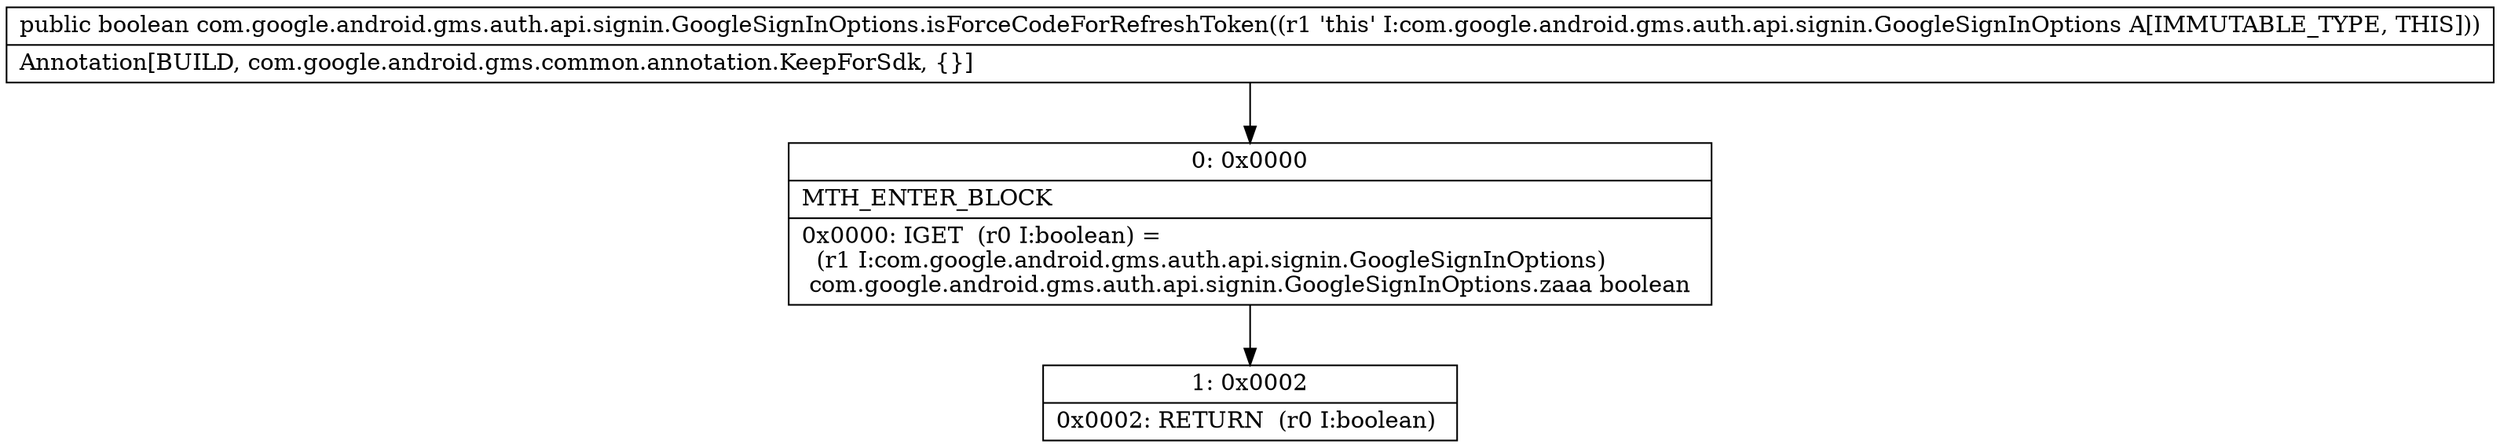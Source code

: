 digraph "CFG forcom.google.android.gms.auth.api.signin.GoogleSignInOptions.isForceCodeForRefreshToken()Z" {
Node_0 [shape=record,label="{0\:\ 0x0000|MTH_ENTER_BLOCK\l|0x0000: IGET  (r0 I:boolean) = \l  (r1 I:com.google.android.gms.auth.api.signin.GoogleSignInOptions)\l com.google.android.gms.auth.api.signin.GoogleSignInOptions.zaaa boolean \l}"];
Node_1 [shape=record,label="{1\:\ 0x0002|0x0002: RETURN  (r0 I:boolean) \l}"];
MethodNode[shape=record,label="{public boolean com.google.android.gms.auth.api.signin.GoogleSignInOptions.isForceCodeForRefreshToken((r1 'this' I:com.google.android.gms.auth.api.signin.GoogleSignInOptions A[IMMUTABLE_TYPE, THIS]))  | Annotation[BUILD, com.google.android.gms.common.annotation.KeepForSdk, \{\}]\l}"];
MethodNode -> Node_0;
Node_0 -> Node_1;
}

